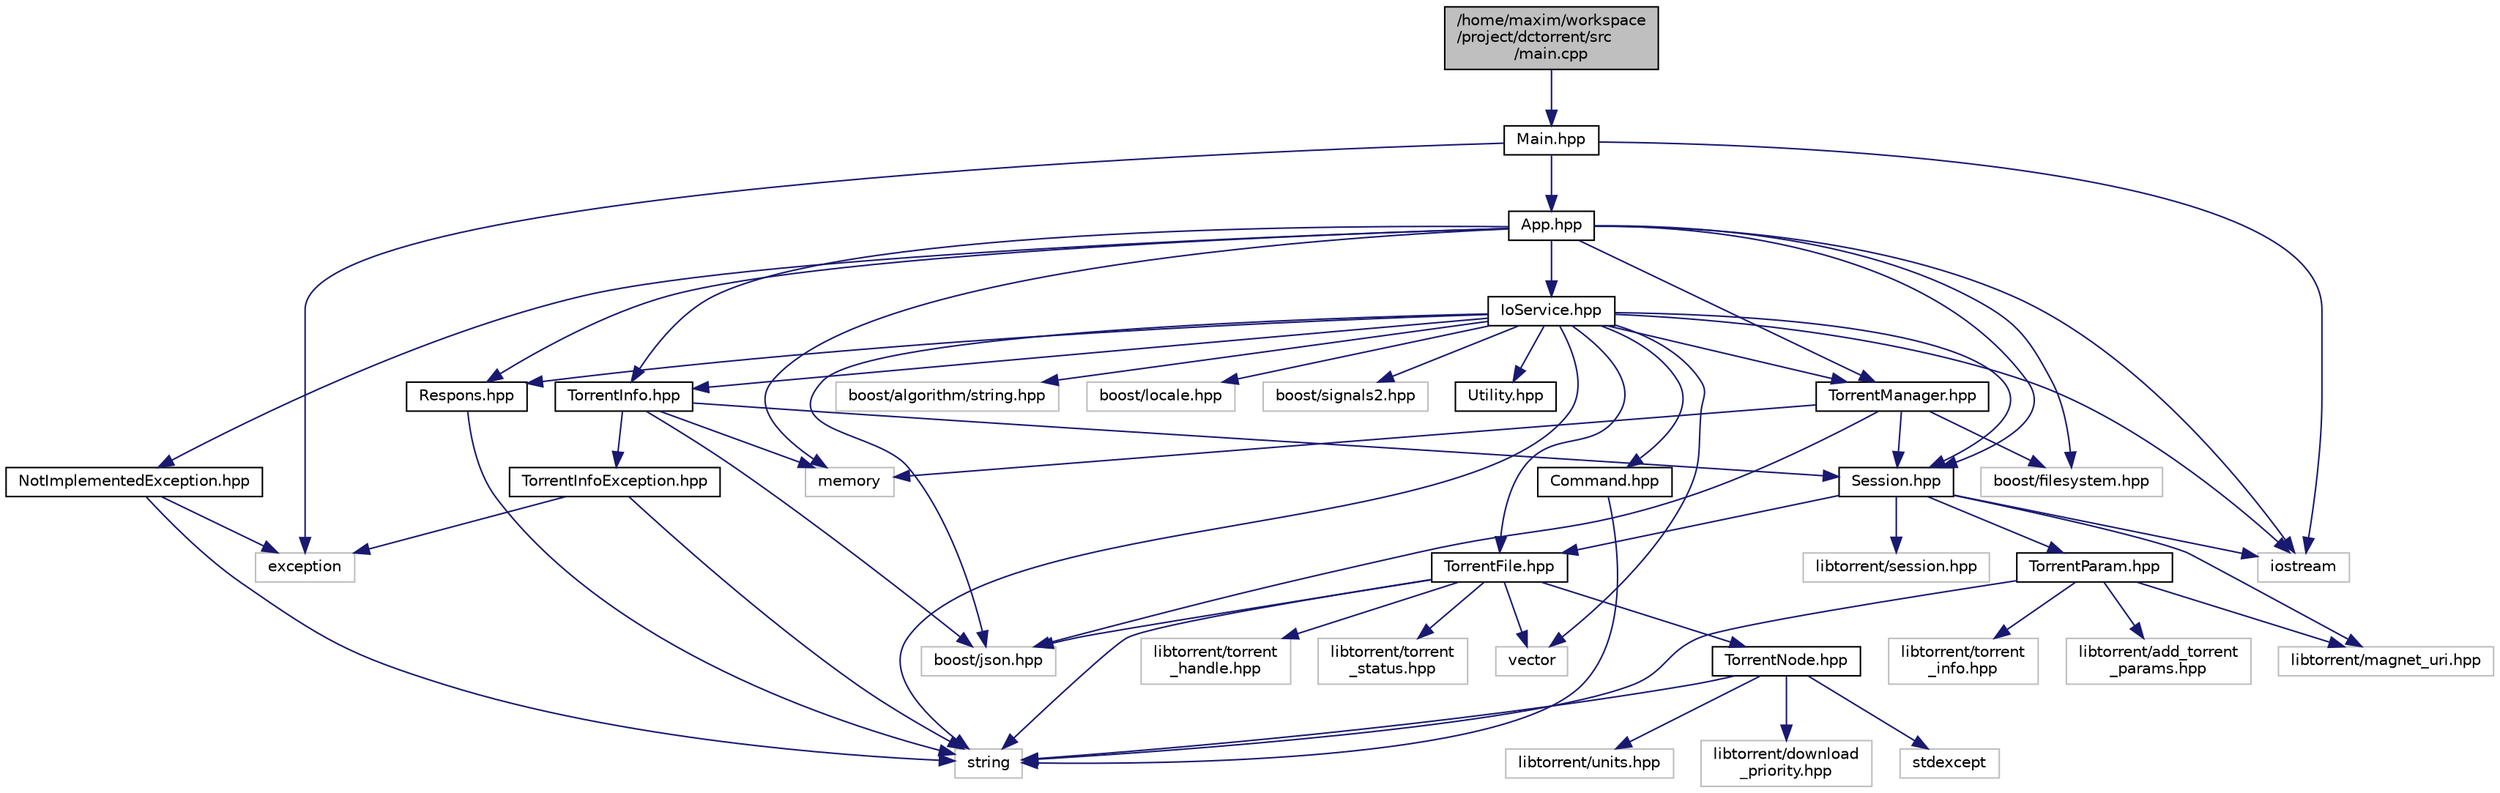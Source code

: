 digraph "/home/maxim/workspace/project/dctorrent/src/main.cpp"
{
  edge [fontname="Helvetica",fontsize="10",labelfontname="Helvetica",labelfontsize="10"];
  node [fontname="Helvetica",fontsize="10",shape=record];
  Node350 [label="/home/maxim/workspace\l/project/dctorrent/src\l/main.cpp",height=0.2,width=0.4,color="black", fillcolor="grey75", style="filled", fontcolor="black"];
  Node350 -> Node351 [color="midnightblue",fontsize="10",style="solid",fontname="Helvetica"];
  Node351 [label="Main.hpp",height=0.2,width=0.4,color="black", fillcolor="white", style="filled",URL="$_main_8hpp_source.html"];
  Node351 -> Node352 [color="midnightblue",fontsize="10",style="solid",fontname="Helvetica"];
  Node352 [label="iostream",height=0.2,width=0.4,color="grey75", fillcolor="white", style="filled"];
  Node351 -> Node353 [color="midnightblue",fontsize="10",style="solid",fontname="Helvetica"];
  Node353 [label="exception",height=0.2,width=0.4,color="grey75", fillcolor="white", style="filled"];
  Node351 -> Node354 [color="midnightblue",fontsize="10",style="solid",fontname="Helvetica"];
  Node354 [label="App.hpp",height=0.2,width=0.4,color="black", fillcolor="white", style="filled",URL="$_app_8hpp_source.html"];
  Node354 -> Node352 [color="midnightblue",fontsize="10",style="solid",fontname="Helvetica"];
  Node354 -> Node355 [color="midnightblue",fontsize="10",style="solid",fontname="Helvetica"];
  Node355 [label="memory",height=0.2,width=0.4,color="grey75", fillcolor="white", style="filled"];
  Node354 -> Node356 [color="midnightblue",fontsize="10",style="solid",fontname="Helvetica"];
  Node356 [label="boost/filesystem.hpp",height=0.2,width=0.4,color="grey75", fillcolor="white", style="filled"];
  Node354 -> Node357 [color="midnightblue",fontsize="10",style="solid",fontname="Helvetica"];
  Node357 [label="NotImplementedException.hpp",height=0.2,width=0.4,color="black", fillcolor="white", style="filled",URL="$_not_implemented_exception_8hpp_source.html"];
  Node357 -> Node358 [color="midnightblue",fontsize="10",style="solid",fontname="Helvetica"];
  Node358 [label="string",height=0.2,width=0.4,color="grey75", fillcolor="white", style="filled"];
  Node357 -> Node353 [color="midnightblue",fontsize="10",style="solid",fontname="Helvetica"];
  Node354 -> Node359 [color="midnightblue",fontsize="10",style="solid",fontname="Helvetica"];
  Node359 [label="Session.hpp",height=0.2,width=0.4,color="black", fillcolor="white", style="filled",URL="$_session_8hpp_source.html"];
  Node359 -> Node360 [color="midnightblue",fontsize="10",style="solid",fontname="Helvetica"];
  Node360 [label="TorrentParam.hpp",height=0.2,width=0.4,color="black", fillcolor="white", style="filled",URL="$_torrent_param_8hpp_source.html"];
  Node360 -> Node358 [color="midnightblue",fontsize="10",style="solid",fontname="Helvetica"];
  Node360 -> Node361 [color="midnightblue",fontsize="10",style="solid",fontname="Helvetica"];
  Node361 [label="libtorrent/add_torrent\l_params.hpp",height=0.2,width=0.4,color="grey75", fillcolor="white", style="filled"];
  Node360 -> Node362 [color="midnightblue",fontsize="10",style="solid",fontname="Helvetica"];
  Node362 [label="libtorrent/torrent\l_info.hpp",height=0.2,width=0.4,color="grey75", fillcolor="white", style="filled"];
  Node360 -> Node363 [color="midnightblue",fontsize="10",style="solid",fontname="Helvetica"];
  Node363 [label="libtorrent/magnet_uri.hpp",height=0.2,width=0.4,color="grey75", fillcolor="white", style="filled"];
  Node359 -> Node364 [color="midnightblue",fontsize="10",style="solid",fontname="Helvetica"];
  Node364 [label="TorrentFile.hpp",height=0.2,width=0.4,color="black", fillcolor="white", style="filled",URL="$_torrent_file_8hpp_source.html"];
  Node364 -> Node365 [color="midnightblue",fontsize="10",style="solid",fontname="Helvetica"];
  Node365 [label="vector",height=0.2,width=0.4,color="grey75", fillcolor="white", style="filled"];
  Node364 -> Node358 [color="midnightblue",fontsize="10",style="solid",fontname="Helvetica"];
  Node364 -> Node366 [color="midnightblue",fontsize="10",style="solid",fontname="Helvetica"];
  Node366 [label="libtorrent/torrent\l_handle.hpp",height=0.2,width=0.4,color="grey75", fillcolor="white", style="filled"];
  Node364 -> Node367 [color="midnightblue",fontsize="10",style="solid",fontname="Helvetica"];
  Node367 [label="libtorrent/torrent\l_status.hpp",height=0.2,width=0.4,color="grey75", fillcolor="white", style="filled"];
  Node364 -> Node368 [color="midnightblue",fontsize="10",style="solid",fontname="Helvetica"];
  Node368 [label="TorrentNode.hpp",height=0.2,width=0.4,color="black", fillcolor="white", style="filled",URL="$_torrent_node_8hpp_source.html"];
  Node368 -> Node358 [color="midnightblue",fontsize="10",style="solid",fontname="Helvetica"];
  Node368 -> Node369 [color="midnightblue",fontsize="10",style="solid",fontname="Helvetica"];
  Node369 [label="stdexcept",height=0.2,width=0.4,color="grey75", fillcolor="white", style="filled"];
  Node368 -> Node370 [color="midnightblue",fontsize="10",style="solid",fontname="Helvetica"];
  Node370 [label="libtorrent/units.hpp",height=0.2,width=0.4,color="grey75", fillcolor="white", style="filled"];
  Node368 -> Node371 [color="midnightblue",fontsize="10",style="solid",fontname="Helvetica"];
  Node371 [label="libtorrent/download\l_priority.hpp",height=0.2,width=0.4,color="grey75", fillcolor="white", style="filled"];
  Node364 -> Node372 [color="midnightblue",fontsize="10",style="solid",fontname="Helvetica"];
  Node372 [label="boost/json.hpp",height=0.2,width=0.4,color="grey75", fillcolor="white", style="filled"];
  Node359 -> Node373 [color="midnightblue",fontsize="10",style="solid",fontname="Helvetica"];
  Node373 [label="libtorrent/session.hpp",height=0.2,width=0.4,color="grey75", fillcolor="white", style="filled"];
  Node359 -> Node363 [color="midnightblue",fontsize="10",style="solid",fontname="Helvetica"];
  Node359 -> Node352 [color="midnightblue",fontsize="10",style="solid",fontname="Helvetica"];
  Node354 -> Node374 [color="midnightblue",fontsize="10",style="solid",fontname="Helvetica"];
  Node374 [label="IoService.hpp",height=0.2,width=0.4,color="black", fillcolor="white", style="filled",URL="$_io_service_8hpp_source.html"];
  Node374 -> Node352 [color="midnightblue",fontsize="10",style="solid",fontname="Helvetica"];
  Node374 -> Node365 [color="midnightblue",fontsize="10",style="solid",fontname="Helvetica"];
  Node374 -> Node358 [color="midnightblue",fontsize="10",style="solid",fontname="Helvetica"];
  Node374 -> Node375 [color="midnightblue",fontsize="10",style="solid",fontname="Helvetica"];
  Node375 [label="boost/algorithm/string.hpp",height=0.2,width=0.4,color="grey75", fillcolor="white", style="filled"];
  Node374 -> Node376 [color="midnightblue",fontsize="10",style="solid",fontname="Helvetica"];
  Node376 [label="boost/locale.hpp",height=0.2,width=0.4,color="grey75", fillcolor="white", style="filled"];
  Node374 -> Node377 [color="midnightblue",fontsize="10",style="solid",fontname="Helvetica"];
  Node377 [label="boost/signals2.hpp",height=0.2,width=0.4,color="grey75", fillcolor="white", style="filled"];
  Node374 -> Node372 [color="midnightblue",fontsize="10",style="solid",fontname="Helvetica"];
  Node374 -> Node378 [color="midnightblue",fontsize="10",style="solid",fontname="Helvetica"];
  Node378 [label="Utility.hpp",height=0.2,width=0.4,color="black", fillcolor="white", style="filled",URL="$_utility_8hpp_source.html"];
  Node374 -> Node359 [color="midnightblue",fontsize="10",style="solid",fontname="Helvetica"];
  Node374 -> Node364 [color="midnightblue",fontsize="10",style="solid",fontname="Helvetica"];
  Node374 -> Node379 [color="midnightblue",fontsize="10",style="solid",fontname="Helvetica"];
  Node379 [label="Respons.hpp",height=0.2,width=0.4,color="black", fillcolor="white", style="filled",URL="$_respons_8hpp_source.html"];
  Node379 -> Node358 [color="midnightblue",fontsize="10",style="solid",fontname="Helvetica"];
  Node374 -> Node380 [color="midnightblue",fontsize="10",style="solid",fontname="Helvetica"];
  Node380 [label="Command.hpp",height=0.2,width=0.4,color="black", fillcolor="white", style="filled",URL="$_command_8hpp_source.html"];
  Node380 -> Node358 [color="midnightblue",fontsize="10",style="solid",fontname="Helvetica"];
  Node374 -> Node381 [color="midnightblue",fontsize="10",style="solid",fontname="Helvetica"];
  Node381 [label="TorrentInfo.hpp",height=0.2,width=0.4,color="black", fillcolor="white", style="filled",URL="$_torrent_info_8hpp_source.html"];
  Node381 -> Node355 [color="midnightblue",fontsize="10",style="solid",fontname="Helvetica"];
  Node381 -> Node372 [color="midnightblue",fontsize="10",style="solid",fontname="Helvetica"];
  Node381 -> Node359 [color="midnightblue",fontsize="10",style="solid",fontname="Helvetica"];
  Node381 -> Node382 [color="midnightblue",fontsize="10",style="solid",fontname="Helvetica"];
  Node382 [label="TorrentInfoException.hpp",height=0.2,width=0.4,color="black", fillcolor="white", style="filled",URL="$_torrent_info_exception_8hpp_source.html"];
  Node382 -> Node353 [color="midnightblue",fontsize="10",style="solid",fontname="Helvetica"];
  Node382 -> Node358 [color="midnightblue",fontsize="10",style="solid",fontname="Helvetica"];
  Node374 -> Node383 [color="midnightblue",fontsize="10",style="solid",fontname="Helvetica"];
  Node383 [label="TorrentManager.hpp",height=0.2,width=0.4,color="black", fillcolor="white", style="filled",URL="$_torrent_manager_8hpp_source.html"];
  Node383 -> Node355 [color="midnightblue",fontsize="10",style="solid",fontname="Helvetica"];
  Node383 -> Node372 [color="midnightblue",fontsize="10",style="solid",fontname="Helvetica"];
  Node383 -> Node356 [color="midnightblue",fontsize="10",style="solid",fontname="Helvetica"];
  Node383 -> Node359 [color="midnightblue",fontsize="10",style="solid",fontname="Helvetica"];
  Node354 -> Node379 [color="midnightblue",fontsize="10",style="solid",fontname="Helvetica"];
  Node354 -> Node381 [color="midnightblue",fontsize="10",style="solid",fontname="Helvetica"];
  Node354 -> Node383 [color="midnightblue",fontsize="10",style="solid",fontname="Helvetica"];
}
